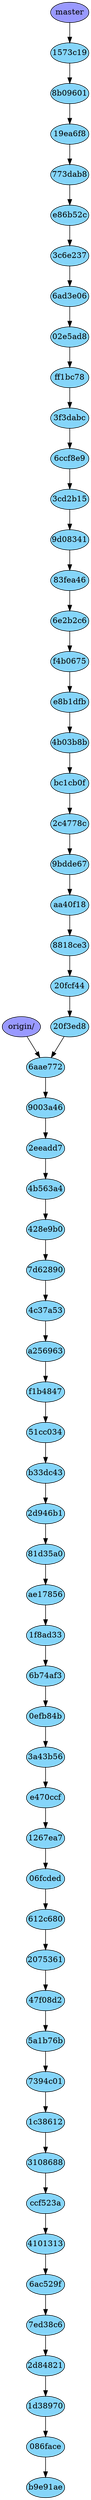 digraph auto {
	graph [bgcolor=transparent]
	node [fixedsize=true style=filled width=0.95]
	"02e5ad8b426c7cb39289f282abca30389abd7d12" [label="02e5ad8" fillcolor="#85d5fa"]
	"02e5ad8b426c7cb39289f282abca30389abd7d12" -> ff1bc78b59adc2350930e36fc5fa8ba2400a36ab
	"06fcded7b903a6f4ee3bce9d0ce568f7af2dae63" [label="06fcded" fillcolor="#85d5fa"]
	"06fcded7b903a6f4ee3bce9d0ce568f7af2dae63" -> "612c68017c87118579df15a25a64c278c82c7132"
	"086faceb8d0224050d5ca2838ca53985e210bd0b" [label="086face" fillcolor="#85d5fa"]
	"086faceb8d0224050d5ca2838ca53985e210bd0b" -> b9e91aee6e57605f59f787097c6ab79a892bc027
	"0efb84b89cc0cad19546a927dcfa7933f5968f83" [label="0efb84b" fillcolor="#85d5fa"]
	"0efb84b89cc0cad19546a927dcfa7933f5968f83" -> "3a43b56215652fe10742f4246a75311b42170855"
	"1267ea748283dd841039ff05457acbd3d7853884" [label="1267ea7" fillcolor="#85d5fa"]
	"1267ea748283dd841039ff05457acbd3d7853884" -> "06fcded7b903a6f4ee3bce9d0ce568f7af2dae63"
	"1573c19a8abf72b748e27b7076572d8a26eb521b" [label="1573c19" fillcolor="#85d5fa"]
	"1573c19a8abf72b748e27b7076572d8a26eb521b" -> "8b096017a5975e06d458b1d7fa742d90221a5021"
	"19ea6f84351b09483211e61a9d4d4b3e226a0969" [label="19ea6f8" fillcolor="#85d5fa"]
	"19ea6f84351b09483211e61a9d4d4b3e226a0969" -> "773dab8812335a38ed0b09b7cd0706feeb9d1dfa"
	"1c38612a20a4e00354edff560aed9f0dce71becc" [label="1c38612" fillcolor="#85d5fa"]
	"1c38612a20a4e00354edff560aed9f0dce71becc" -> "3108688a3087f61ab343de91dd3c8d969760471d"
	"1d38970dff4ab87a34e62f0907aae3dc80bc3e70" [label="1d38970" fillcolor="#85d5fa"]
	"1d38970dff4ab87a34e62f0907aae3dc80bc3e70" -> "086faceb8d0224050d5ca2838ca53985e210bd0b"
	"1f8ad33a16df51964a11a9378dc80f6689cff8be" [label="1f8ad33" fillcolor="#85d5fa"]
	"1f8ad33a16df51964a11a9378dc80f6689cff8be" -> "6b74af36f33ef17d56f6109476ecce25c6f4e1aa"
	"20753611fea85b061ce816c80b684e7b8bf43aad" [label=2075361 fillcolor="#85d5fa"]
	"20753611fea85b061ce816c80b684e7b8bf43aad" -> "47f08d2dfe442823f06cd6d136dfeeccc0e76fe6"
	"20f3ed803f062ff808ed7b35f32d9b70c96ea120" [label="20f3ed8" fillcolor="#85d5fa"]
	"20f3ed803f062ff808ed7b35f32d9b70c96ea120" -> "6aae77236c1f7441bfe3454704862f279618402f"
	"20fcf44024f44ce08165583f93de4dbe4bf5f346" [label="20fcf44" fillcolor="#85d5fa"]
	"20fcf44024f44ce08165583f93de4dbe4bf5f346" -> "20f3ed803f062ff808ed7b35f32d9b70c96ea120"
	"2c4778c74ef69c7c38c2ace784ac5dd13d39cbcf" [label="2c4778c" fillcolor="#85d5fa"]
	"2c4778c74ef69c7c38c2ace784ac5dd13d39cbcf" -> "9bdde67b3dbb046c964287d7ef634f69eec63a3b"
	"2d848210f100cca98b0851a3e5c8977eac64ee01" [label="2d84821" fillcolor="#85d5fa"]
	"2d848210f100cca98b0851a3e5c8977eac64ee01" -> "1d38970dff4ab87a34e62f0907aae3dc80bc3e70"
	"2d946b136a2dfc5b3a0c9221077ff3a04d7a81c6" [label="2d946b1" fillcolor="#85d5fa"]
	"2d946b136a2dfc5b3a0c9221077ff3a04d7a81c6" -> "81d35a0f500d16e083fdb340014a69b82bdd808f"
	"2eeadd78a21777006565b11b2b8add7d54eade4d" [label="2eeadd7" fillcolor="#85d5fa"]
	"2eeadd78a21777006565b11b2b8add7d54eade4d" -> "4b563a4dca5acfb999c0ce86d2d2e62922d6d82f"
	"3108688a3087f61ab343de91dd3c8d969760471d" [label=3108688 fillcolor="#85d5fa"]
	"3108688a3087f61ab343de91dd3c8d969760471d" -> ccf523ab9752a6ecc44bd8e7c2887cf70c1a9a1c
	"3a43b56215652fe10742f4246a75311b42170855" [label="3a43b56" fillcolor="#85d5fa"]
	"3a43b56215652fe10742f4246a75311b42170855" -> e470ccf41f698ed495ee1dcc66453823309f2225
	"3c6e237e480c426b0396c6329d81793e1c8146ff" [label="3c6e237" fillcolor="#85d5fa"]
	"3c6e237e480c426b0396c6329d81793e1c8146ff" -> "6ad3e0685f55893b9e88972563bd61b279808d07"
	"3cd2b15a9f3ce6f2cb38d9a5226945336c2d816b" [label="3cd2b15" fillcolor="#85d5fa"]
	"3cd2b15a9f3ce6f2cb38d9a5226945336c2d816b" -> "9d08341212693ffe788cfeb0c64a363b1029b170"
	"3f3dabc1ed7276b569e15eb6948f8501af6ba0b0" [label="3f3dabc" fillcolor="#85d5fa"]
	"3f3dabc1ed7276b569e15eb6948f8501af6ba0b0" -> "6ccf8e9c6c8332f49c067961573ad56740a7faf8"
	"41013134178d0d9f36903c9a5244d30f5eb15df4" [label=4101313 fillcolor="#85d5fa"]
	"41013134178d0d9f36903c9a5244d30f5eb15df4" -> "6ac529f1759510d64430625f73098c35465ba2fc"
	"428e9b0f821181ee226777dff58af169becd5ddc" [label="428e9b0" fillcolor="#85d5fa"]
	"428e9b0f821181ee226777dff58af169becd5ddc" -> "7d628908deca8f6c45ef153e0cc49b701ab8ce87"
	"47f08d2dfe442823f06cd6d136dfeeccc0e76fe6" [label="47f08d2" fillcolor="#85d5fa"]
	"47f08d2dfe442823f06cd6d136dfeeccc0e76fe6" -> "5a1b76b16a454dd069cdc9918d23eec1a140c218"
	"4b03b8bac9b24362d31baa7d7bca907103c07990" [label="4b03b8b" fillcolor="#85d5fa"]
	"4b03b8bac9b24362d31baa7d7bca907103c07990" -> bc1cb0fe923a3bf339c2c897fd1bb128fcd8fcf9
	"4b563a4dca5acfb999c0ce86d2d2e62922d6d82f" [label="4b563a4" fillcolor="#85d5fa"]
	"4b563a4dca5acfb999c0ce86d2d2e62922d6d82f" -> "428e9b0f821181ee226777dff58af169becd5ddc"
	"4c37a535939d32efbb185bfcc1c3a29538a34b5d" [label="4c37a53" fillcolor="#85d5fa"]
	"4c37a535939d32efbb185bfcc1c3a29538a34b5d" -> a2569634ef6e70bbb0125388bb3ab570ce81b052
	"51cc0343b78e8165b6861102d130a5a07dd9866f" [label="51cc034" fillcolor="#85d5fa"]
	"51cc0343b78e8165b6861102d130a5a07dd9866f" -> b33dc432d27134df2a672d4be5e608981e14aae5
	"5a1b76b16a454dd069cdc9918d23eec1a140c218" [label="5a1b76b" fillcolor="#85d5fa"]
	"5a1b76b16a454dd069cdc9918d23eec1a140c218" -> "7394c01686e54e73cb0046963ff4038cc3d61b14"
	"612c68017c87118579df15a25a64c278c82c7132" [label="612c680" fillcolor="#85d5fa"]
	"612c68017c87118579df15a25a64c278c82c7132" -> "20753611fea85b061ce816c80b684e7b8bf43aad"
	"6aae77236c1f7441bfe3454704862f279618402f" [label="6aae772" fillcolor="#85d5fa"]
	"6aae77236c1f7441bfe3454704862f279618402f" -> "9003a463b8a516037ef66ed13954aba034d10fb3"
	"6ac529f1759510d64430625f73098c35465ba2fc" [label="6ac529f" fillcolor="#85d5fa"]
	"6ac529f1759510d64430625f73098c35465ba2fc" -> "7ed38c6084555884af4b8310f40a6b69eb38d4d1"
	"6ad3e0685f55893b9e88972563bd61b279808d07" [label="6ad3e06" fillcolor="#85d5fa"]
	"6ad3e0685f55893b9e88972563bd61b279808d07" -> "02e5ad8b426c7cb39289f282abca30389abd7d12"
	"6b74af36f33ef17d56f6109476ecce25c6f4e1aa" [label="6b74af3" fillcolor="#85d5fa"]
	"6b74af36f33ef17d56f6109476ecce25c6f4e1aa" -> "0efb84b89cc0cad19546a927dcfa7933f5968f83"
	"6ccf8e9c6c8332f49c067961573ad56740a7faf8" [label="6ccf8e9" fillcolor="#85d5fa"]
	"6ccf8e9c6c8332f49c067961573ad56740a7faf8" -> "3cd2b15a9f3ce6f2cb38d9a5226945336c2d816b"
	"6e2b2c6ddb916a2420c7b22ada3b00990ddde55d" [label="6e2b2c6" fillcolor="#85d5fa"]
	"6e2b2c6ddb916a2420c7b22ada3b00990ddde55d" -> f4b067573aea3d755c7afa12968ee4eee7cc3bc4
	"7394c01686e54e73cb0046963ff4038cc3d61b14" [label="7394c01" fillcolor="#85d5fa"]
	"7394c01686e54e73cb0046963ff4038cc3d61b14" -> "1c38612a20a4e00354edff560aed9f0dce71becc"
	"773dab8812335a38ed0b09b7cd0706feeb9d1dfa" [label="773dab8" fillcolor="#85d5fa"]
	"773dab8812335a38ed0b09b7cd0706feeb9d1dfa" -> e86b52c892a33f939f8530cf29eea94c2bc08865
	"7d628908deca8f6c45ef153e0cc49b701ab8ce87" [label="7d62890" fillcolor="#85d5fa"]
	"7d628908deca8f6c45ef153e0cc49b701ab8ce87" -> "4c37a535939d32efbb185bfcc1c3a29538a34b5d"
	"7ed38c6084555884af4b8310f40a6b69eb38d4d1" [label="7ed38c6" fillcolor="#85d5fa"]
	"7ed38c6084555884af4b8310f40a6b69eb38d4d1" -> "2d848210f100cca98b0851a3e5c8977eac64ee01"
	"81d35a0f500d16e083fdb340014a69b82bdd808f" [label="81d35a0" fillcolor="#85d5fa"]
	"81d35a0f500d16e083fdb340014a69b82bdd808f" -> ae17856bebe24e9e471801045025e5a829f52c15
	"83fea46a5df30bf24a93179eaa273bcf55ae69ac" [label="83fea46" fillcolor="#85d5fa"]
	"83fea46a5df30bf24a93179eaa273bcf55ae69ac" -> "6e2b2c6ddb916a2420c7b22ada3b00990ddde55d"
	"8818ce32af242040e8a5590b1403a2dfafcdf762" [label="8818ce3" fillcolor="#85d5fa"]
	"8818ce32af242040e8a5590b1403a2dfafcdf762" -> "20fcf44024f44ce08165583f93de4dbe4bf5f346"
	"8b096017a5975e06d458b1d7fa742d90221a5021" [label="8b09601" fillcolor="#85d5fa"]
	"8b096017a5975e06d458b1d7fa742d90221a5021" -> "19ea6f84351b09483211e61a9d4d4b3e226a0969"
	"9003a463b8a516037ef66ed13954aba034d10fb3" [label="9003a46" fillcolor="#85d5fa"]
	"9003a463b8a516037ef66ed13954aba034d10fb3" -> "2eeadd78a21777006565b11b2b8add7d54eade4d"
	"9bdde67b3dbb046c964287d7ef634f69eec63a3b" [label="9bdde67" fillcolor="#85d5fa"]
	"9bdde67b3dbb046c964287d7ef634f69eec63a3b" -> aa40f18dfc8a9acad0a73bb7adae3b489db73c30
	"9d08341212693ffe788cfeb0c64a363b1029b170" [label="9d08341" fillcolor="#85d5fa"]
	"9d08341212693ffe788cfeb0c64a363b1029b170" -> "83fea46a5df30bf24a93179eaa273bcf55ae69ac"
	a2569634ef6e70bbb0125388bb3ab570ce81b052 [label=a256963 fillcolor="#85d5fa"]
	a2569634ef6e70bbb0125388bb3ab570ce81b052 -> f1b48472ddf8cbff9cb8d5c05659677d804fdda4
	aa40f18dfc8a9acad0a73bb7adae3b489db73c30 [label=aa40f18 fillcolor="#85d5fa"]
	aa40f18dfc8a9acad0a73bb7adae3b489db73c30 -> "8818ce32af242040e8a5590b1403a2dfafcdf762"
	ae17856bebe24e9e471801045025e5a829f52c15 [label=ae17856 fillcolor="#85d5fa"]
	ae17856bebe24e9e471801045025e5a829f52c15 -> "1f8ad33a16df51964a11a9378dc80f6689cff8be"
	b33dc432d27134df2a672d4be5e608981e14aae5 [label=b33dc43 fillcolor="#85d5fa"]
	b33dc432d27134df2a672d4be5e608981e14aae5 -> "2d946b136a2dfc5b3a0c9221077ff3a04d7a81c6"
	b9e91aee6e57605f59f787097c6ab79a892bc027 [label=b9e91ae fillcolor="#85d5fa"]
	bc1cb0fe923a3bf339c2c897fd1bb128fcd8fcf9 [label=bc1cb0f fillcolor="#85d5fa"]
	bc1cb0fe923a3bf339c2c897fd1bb128fcd8fcf9 -> "2c4778c74ef69c7c38c2ace784ac5dd13d39cbcf"
	ccf523ab9752a6ecc44bd8e7c2887cf70c1a9a1c [label=ccf523a fillcolor="#85d5fa"]
	ccf523ab9752a6ecc44bd8e7c2887cf70c1a9a1c -> "41013134178d0d9f36903c9a5244d30f5eb15df4"
	e470ccf41f698ed495ee1dcc66453823309f2225 [label=e470ccf fillcolor="#85d5fa"]
	e470ccf41f698ed495ee1dcc66453823309f2225 -> "1267ea748283dd841039ff05457acbd3d7853884"
	e86b52c892a33f939f8530cf29eea94c2bc08865 [label=e86b52c fillcolor="#85d5fa"]
	e86b52c892a33f939f8530cf29eea94c2bc08865 -> "3c6e237e480c426b0396c6329d81793e1c8146ff"
	e8b1dfb7561fcd6be1a26760ef4fb27ccfb67688 [label=e8b1dfb fillcolor="#85d5fa"]
	e8b1dfb7561fcd6be1a26760ef4fb27ccfb67688 -> "4b03b8bac9b24362d31baa7d7bca907103c07990"
	f1b48472ddf8cbff9cb8d5c05659677d804fdda4 [label=f1b4847 fillcolor="#85d5fa"]
	f1b48472ddf8cbff9cb8d5c05659677d804fdda4 -> "51cc0343b78e8165b6861102d130a5a07dd9866f"
	f4b067573aea3d755c7afa12968ee4eee7cc3bc4 [label=f4b0675 fillcolor="#85d5fa"]
	f4b067573aea3d755c7afa12968ee4eee7cc3bc4 -> e8b1dfb7561fcd6be1a26760ef4fb27ccfb67688
	ff1bc78b59adc2350930e36fc5fa8ba2400a36ab [label=ff1bc78 fillcolor="#85d5fa"]
	ff1bc78b59adc2350930e36fc5fa8ba2400a36ab -> "3f3dabc1ed7276b569e15eb6948f8501af6ba0b0"
	master [label=master fillcolor="#9999ff"]
	master -> "1573c19a8abf72b748e27b7076572d8a26eb521b"
	"origin/pyro" [label="origin/" fillcolor="#9999ff"]
	"origin/pyro" -> "6aae77236c1f7441bfe3454704862f279618402f"
}
